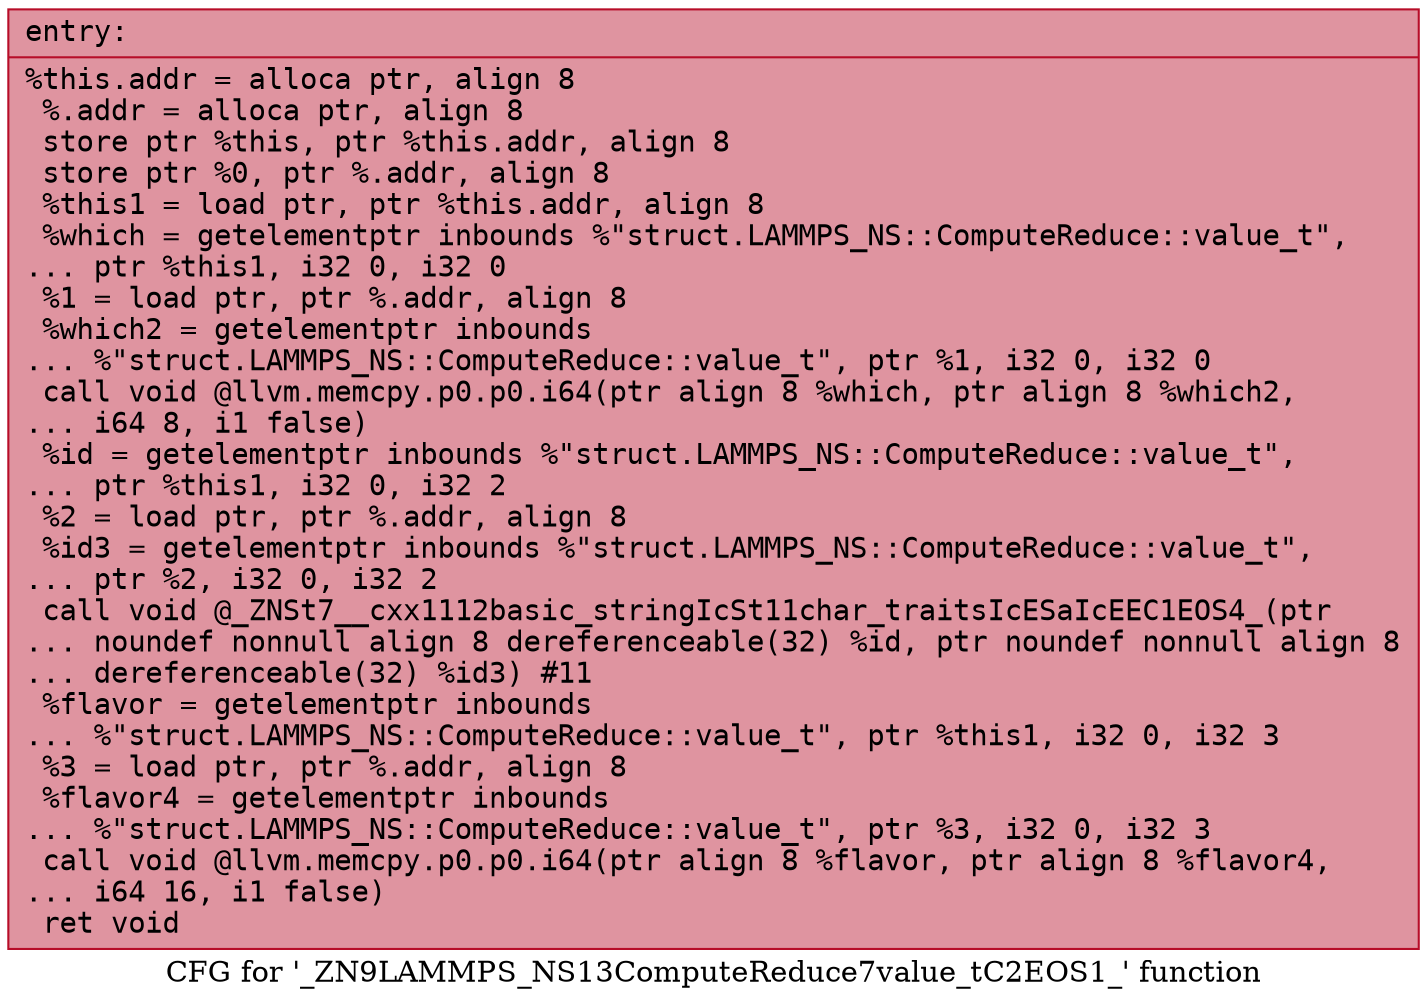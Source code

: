 digraph "CFG for '_ZN9LAMMPS_NS13ComputeReduce7value_tC2EOS1_' function" {
	label="CFG for '_ZN9LAMMPS_NS13ComputeReduce7value_tC2EOS1_' function";

	Node0x559140365700 [shape=record,color="#b70d28ff", style=filled, fillcolor="#b70d2870" fontname="Courier",label="{entry:\l|  %this.addr = alloca ptr, align 8\l  %.addr = alloca ptr, align 8\l  store ptr %this, ptr %this.addr, align 8\l  store ptr %0, ptr %.addr, align 8\l  %this1 = load ptr, ptr %this.addr, align 8\l  %which = getelementptr inbounds %\"struct.LAMMPS_NS::ComputeReduce::value_t\",\l... ptr %this1, i32 0, i32 0\l  %1 = load ptr, ptr %.addr, align 8\l  %which2 = getelementptr inbounds\l... %\"struct.LAMMPS_NS::ComputeReduce::value_t\", ptr %1, i32 0, i32 0\l  call void @llvm.memcpy.p0.p0.i64(ptr align 8 %which, ptr align 8 %which2,\l... i64 8, i1 false)\l  %id = getelementptr inbounds %\"struct.LAMMPS_NS::ComputeReduce::value_t\",\l... ptr %this1, i32 0, i32 2\l  %2 = load ptr, ptr %.addr, align 8\l  %id3 = getelementptr inbounds %\"struct.LAMMPS_NS::ComputeReduce::value_t\",\l... ptr %2, i32 0, i32 2\l  call void @_ZNSt7__cxx1112basic_stringIcSt11char_traitsIcESaIcEEC1EOS4_(ptr\l... noundef nonnull align 8 dereferenceable(32) %id, ptr noundef nonnull align 8\l... dereferenceable(32) %id3) #11\l  %flavor = getelementptr inbounds\l... %\"struct.LAMMPS_NS::ComputeReduce::value_t\", ptr %this1, i32 0, i32 3\l  %3 = load ptr, ptr %.addr, align 8\l  %flavor4 = getelementptr inbounds\l... %\"struct.LAMMPS_NS::ComputeReduce::value_t\", ptr %3, i32 0, i32 3\l  call void @llvm.memcpy.p0.p0.i64(ptr align 8 %flavor, ptr align 8 %flavor4,\l... i64 16, i1 false)\l  ret void\l}"];
}
